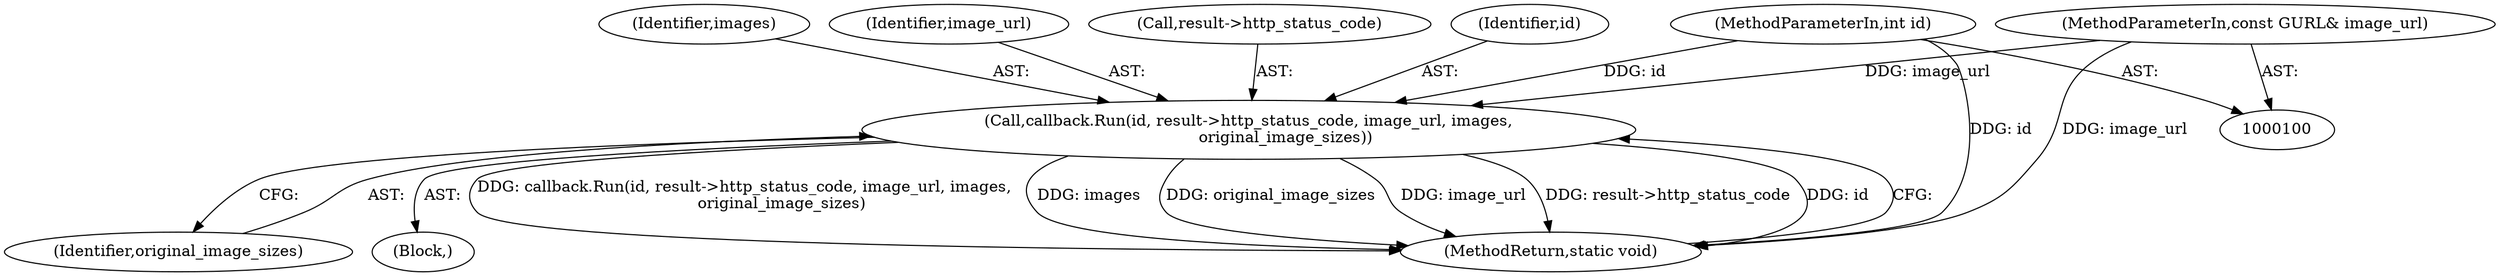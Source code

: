 digraph "1_Chrome_75ca8ffd7bd7c58ace1144df05e1307d8d707662@del" {
"1000108" [label="(Call,callback.Run(id, result->http_status_code, image_url, images,\n               original_image_sizes))"];
"1000102" [label="(MethodParameterIn,int id)"];
"1000103" [label="(MethodParameterIn,const GURL& image_url)"];
"1000115" [label="(Identifier,original_image_sizes)"];
"1000102" [label="(MethodParameterIn,int id)"];
"1000105" [label="(Block,)"];
"1000114" [label="(Identifier,images)"];
"1000103" [label="(MethodParameterIn,const GURL& image_url)"];
"1000108" [label="(Call,callback.Run(id, result->http_status_code, image_url, images,\n               original_image_sizes))"];
"1000113" [label="(Identifier,image_url)"];
"1000110" [label="(Call,result->http_status_code)"];
"1000109" [label="(Identifier,id)"];
"1000116" [label="(MethodReturn,static void)"];
"1000108" -> "1000105"  [label="AST: "];
"1000108" -> "1000115"  [label="CFG: "];
"1000109" -> "1000108"  [label="AST: "];
"1000110" -> "1000108"  [label="AST: "];
"1000113" -> "1000108"  [label="AST: "];
"1000114" -> "1000108"  [label="AST: "];
"1000115" -> "1000108"  [label="AST: "];
"1000116" -> "1000108"  [label="CFG: "];
"1000108" -> "1000116"  [label="DDG: callback.Run(id, result->http_status_code, image_url, images,\n               original_image_sizes)"];
"1000108" -> "1000116"  [label="DDG: images"];
"1000108" -> "1000116"  [label="DDG: original_image_sizes"];
"1000108" -> "1000116"  [label="DDG: image_url"];
"1000108" -> "1000116"  [label="DDG: result->http_status_code"];
"1000108" -> "1000116"  [label="DDG: id"];
"1000102" -> "1000108"  [label="DDG: id"];
"1000103" -> "1000108"  [label="DDG: image_url"];
"1000102" -> "1000100"  [label="AST: "];
"1000102" -> "1000116"  [label="DDG: id"];
"1000103" -> "1000100"  [label="AST: "];
"1000103" -> "1000116"  [label="DDG: image_url"];
}
